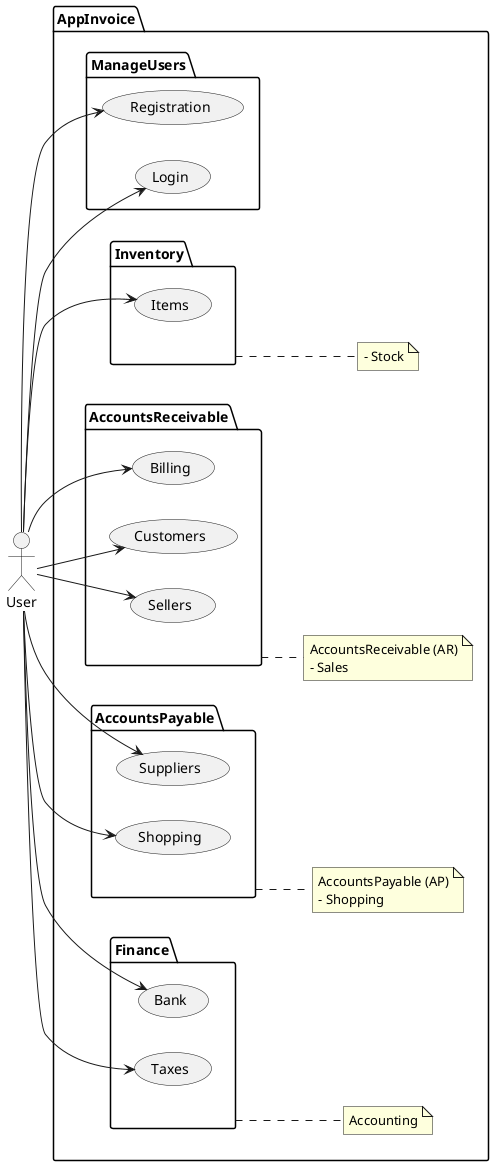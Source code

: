 @startuml
actor User as user
left to right direction

package AppInvoice {

package ManageUsers {
(Registration) as register
(Login) as login
user --> register
user --> login
}

package Inventory {
(Items) as items
user --> items
}

note right of (Inventory)
- Stock
end note

package AccountsReceivable {
(Billing) as billing
(Customers) as customer
(Sellers) as seller
user --> billing
user --> customer
user --> seller
}

note right of (AccountsReceivable)
AccountsReceivable (AR)
- Sales
end note

package AccountsPayable { 
(Suppliers) as supliers
(Shopping) as shopping
user --> supliers
user --> shopping
}

note right of (AccountsPayable)
AccountsPayable (AP)
- Shopping
end note

package Finance { 
(Bank) as bank
(Taxes) as taxes
user --> bank
user --> taxes
}

note right of (Finance)
Accounting
end note

}
@enduml
